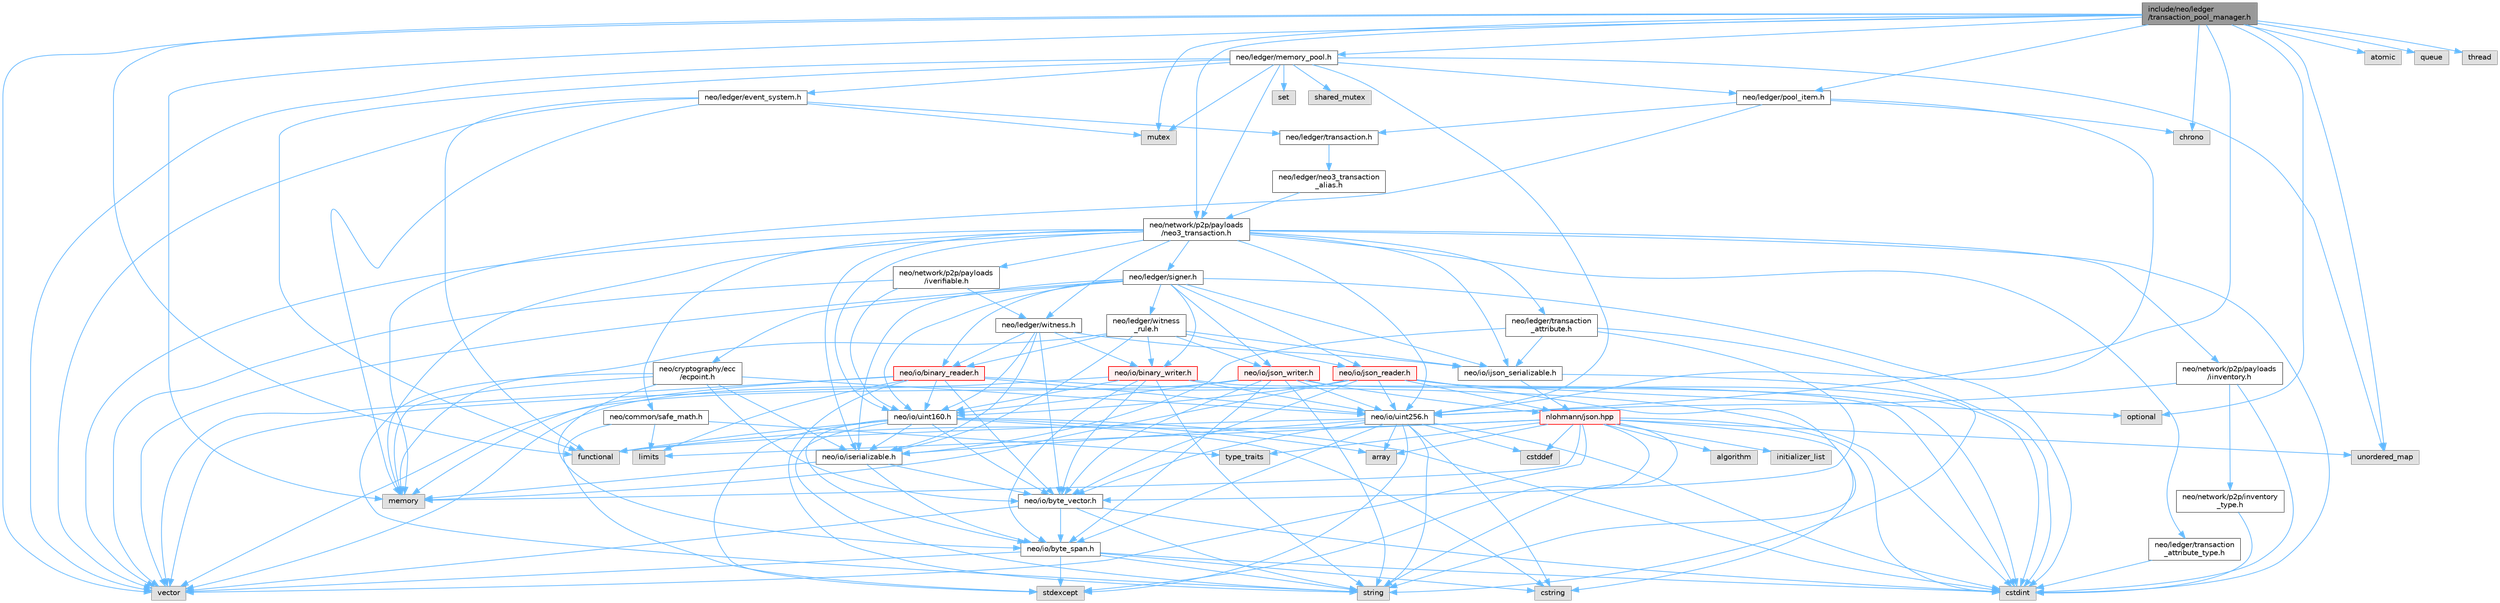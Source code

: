 digraph "include/neo/ledger/transaction_pool_manager.h"
{
 // LATEX_PDF_SIZE
  bgcolor="transparent";
  edge [fontname=Helvetica,fontsize=10,labelfontname=Helvetica,labelfontsize=10];
  node [fontname=Helvetica,fontsize=10,shape=box,height=0.2,width=0.4];
  Node1 [id="Node000001",label="include/neo/ledger\l/transaction_pool_manager.h",height=0.2,width=0.4,color="gray40", fillcolor="grey60", style="filled", fontcolor="black",tooltip=" "];
  Node1 -> Node2 [id="edge1_Node000001_Node000002",color="steelblue1",style="solid",tooltip=" "];
  Node2 [id="Node000002",label="neo/io/uint256.h",height=0.2,width=0.4,color="grey40", fillcolor="white", style="filled",URL="$uint256_8h.html",tooltip=" "];
  Node2 -> Node3 [id="edge2_Node000002_Node000003",color="steelblue1",style="solid",tooltip=" "];
  Node3 [id="Node000003",label="neo/io/byte_span.h",height=0.2,width=0.4,color="grey40", fillcolor="white", style="filled",URL="$io_2byte__span_8h.html",tooltip=" "];
  Node3 -> Node4 [id="edge3_Node000003_Node000004",color="steelblue1",style="solid",tooltip=" "];
  Node4 [id="Node000004",label="cstdint",height=0.2,width=0.4,color="grey60", fillcolor="#E0E0E0", style="filled",tooltip=" "];
  Node3 -> Node5 [id="edge4_Node000003_Node000005",color="steelblue1",style="solid",tooltip=" "];
  Node5 [id="Node000005",label="cstring",height=0.2,width=0.4,color="grey60", fillcolor="#E0E0E0", style="filled",tooltip=" "];
  Node3 -> Node6 [id="edge5_Node000003_Node000006",color="steelblue1",style="solid",tooltip=" "];
  Node6 [id="Node000006",label="stdexcept",height=0.2,width=0.4,color="grey60", fillcolor="#E0E0E0", style="filled",tooltip=" "];
  Node3 -> Node7 [id="edge6_Node000003_Node000007",color="steelblue1",style="solid",tooltip=" "];
  Node7 [id="Node000007",label="string",height=0.2,width=0.4,color="grey60", fillcolor="#E0E0E0", style="filled",tooltip=" "];
  Node3 -> Node8 [id="edge7_Node000003_Node000008",color="steelblue1",style="solid",tooltip=" "];
  Node8 [id="Node000008",label="vector",height=0.2,width=0.4,color="grey60", fillcolor="#E0E0E0", style="filled",tooltip=" "];
  Node2 -> Node9 [id="edge8_Node000002_Node000009",color="steelblue1",style="solid",tooltip=" "];
  Node9 [id="Node000009",label="neo/io/byte_vector.h",height=0.2,width=0.4,color="grey40", fillcolor="white", style="filled",URL="$io_2byte__vector_8h.html",tooltip=" "];
  Node9 -> Node3 [id="edge9_Node000009_Node000003",color="steelblue1",style="solid",tooltip=" "];
  Node9 -> Node4 [id="edge10_Node000009_Node000004",color="steelblue1",style="solid",tooltip=" "];
  Node9 -> Node7 [id="edge11_Node000009_Node000007",color="steelblue1",style="solid",tooltip=" "];
  Node9 -> Node8 [id="edge12_Node000009_Node000008",color="steelblue1",style="solid",tooltip=" "];
  Node2 -> Node10 [id="edge13_Node000002_Node000010",color="steelblue1",style="solid",tooltip=" "];
  Node10 [id="Node000010",label="neo/io/iserializable.h",height=0.2,width=0.4,color="grey40", fillcolor="white", style="filled",URL="$iserializable_8h.html",tooltip=" "];
  Node10 -> Node3 [id="edge14_Node000010_Node000003",color="steelblue1",style="solid",tooltip=" "];
  Node10 -> Node9 [id="edge15_Node000010_Node000009",color="steelblue1",style="solid",tooltip=" "];
  Node10 -> Node11 [id="edge16_Node000010_Node000011",color="steelblue1",style="solid",tooltip=" "];
  Node11 [id="Node000011",label="memory",height=0.2,width=0.4,color="grey60", fillcolor="#E0E0E0", style="filled",tooltip=" "];
  Node2 -> Node12 [id="edge17_Node000002_Node000012",color="steelblue1",style="solid",tooltip=" "];
  Node12 [id="Node000012",label="array",height=0.2,width=0.4,color="grey60", fillcolor="#E0E0E0", style="filled",tooltip=" "];
  Node2 -> Node13 [id="edge18_Node000002_Node000013",color="steelblue1",style="solid",tooltip=" "];
  Node13 [id="Node000013",label="cstddef",height=0.2,width=0.4,color="grey60", fillcolor="#E0E0E0", style="filled",tooltip=" "];
  Node2 -> Node4 [id="edge19_Node000002_Node000004",color="steelblue1",style="solid",tooltip=" "];
  Node2 -> Node5 [id="edge20_Node000002_Node000005",color="steelblue1",style="solid",tooltip=" "];
  Node2 -> Node14 [id="edge21_Node000002_Node000014",color="steelblue1",style="solid",tooltip=" "];
  Node14 [id="Node000014",label="functional",height=0.2,width=0.4,color="grey60", fillcolor="#E0E0E0", style="filled",tooltip=" "];
  Node2 -> Node6 [id="edge22_Node000002_Node000006",color="steelblue1",style="solid",tooltip=" "];
  Node2 -> Node7 [id="edge23_Node000002_Node000007",color="steelblue1",style="solid",tooltip=" "];
  Node1 -> Node15 [id="edge24_Node000001_Node000015",color="steelblue1",style="solid",tooltip=" "];
  Node15 [id="Node000015",label="neo/ledger/memory_pool.h",height=0.2,width=0.4,color="grey40", fillcolor="white", style="filled",URL="$ledger_2memory__pool_8h.html",tooltip=" "];
  Node15 -> Node2 [id="edge25_Node000015_Node000002",color="steelblue1",style="solid",tooltip=" "];
  Node15 -> Node16 [id="edge26_Node000015_Node000016",color="steelblue1",style="solid",tooltip=" "];
  Node16 [id="Node000016",label="neo/ledger/event_system.h",height=0.2,width=0.4,color="grey40", fillcolor="white", style="filled",URL="$event__system_8h.html",tooltip=" "];
  Node16 -> Node14 [id="edge27_Node000016_Node000014",color="steelblue1",style="solid",tooltip=" "];
  Node16 -> Node11 [id="edge28_Node000016_Node000011",color="steelblue1",style="solid",tooltip=" "];
  Node16 -> Node17 [id="edge29_Node000016_Node000017",color="steelblue1",style="solid",tooltip=" "];
  Node17 [id="Node000017",label="mutex",height=0.2,width=0.4,color="grey60", fillcolor="#E0E0E0", style="filled",tooltip=" "];
  Node16 -> Node8 [id="edge30_Node000016_Node000008",color="steelblue1",style="solid",tooltip=" "];
  Node16 -> Node18 [id="edge31_Node000016_Node000018",color="steelblue1",style="solid",tooltip=" "];
  Node18 [id="Node000018",label="neo/ledger/transaction.h",height=0.2,width=0.4,color="grey40", fillcolor="white", style="filled",URL="$ledger_2transaction_8h.html",tooltip=" "];
  Node18 -> Node19 [id="edge32_Node000018_Node000019",color="steelblue1",style="solid",tooltip=" "];
  Node19 [id="Node000019",label="neo/ledger/neo3_transaction\l_alias.h",height=0.2,width=0.4,color="grey40", fillcolor="white", style="filled",URL="$neo3__transaction__alias_8h.html",tooltip=" "];
  Node19 -> Node20 [id="edge33_Node000019_Node000020",color="steelblue1",style="solid",tooltip=" "];
  Node20 [id="Node000020",label="neo/network/p2p/payloads\l/neo3_transaction.h",height=0.2,width=0.4,color="grey40", fillcolor="white", style="filled",URL="$neo3__transaction_8h.html",tooltip=" "];
  Node20 -> Node21 [id="edge34_Node000020_Node000021",color="steelblue1",style="solid",tooltip=" "];
  Node21 [id="Node000021",label="neo/common/safe_math.h",height=0.2,width=0.4,color="grey40", fillcolor="white", style="filled",URL="$safe__math_8h.html",tooltip=" "];
  Node21 -> Node22 [id="edge35_Node000021_Node000022",color="steelblue1",style="solid",tooltip=" "];
  Node22 [id="Node000022",label="limits",height=0.2,width=0.4,color="grey60", fillcolor="#E0E0E0", style="filled",tooltip=" "];
  Node21 -> Node6 [id="edge36_Node000021_Node000006",color="steelblue1",style="solid",tooltip=" "];
  Node21 -> Node23 [id="edge37_Node000021_Node000023",color="steelblue1",style="solid",tooltip=" "];
  Node23 [id="Node000023",label="type_traits",height=0.2,width=0.4,color="grey60", fillcolor="#E0E0E0", style="filled",tooltip=" "];
  Node20 -> Node24 [id="edge38_Node000020_Node000024",color="steelblue1",style="solid",tooltip=" "];
  Node24 [id="Node000024",label="neo/io/ijson_serializable.h",height=0.2,width=0.4,color="grey40", fillcolor="white", style="filled",URL="$ijson__serializable_8h.html",tooltip=" "];
  Node24 -> Node25 [id="edge39_Node000024_Node000025",color="steelblue1",style="solid",tooltip=" "];
  Node25 [id="Node000025",label="nlohmann/json.hpp",height=0.2,width=0.4,color="red", fillcolor="#FFF0F0", style="filled",URL="$json_8hpp.html",tooltip=" "];
  Node25 -> Node26 [id="edge40_Node000025_Node000026",color="steelblue1",style="solid",tooltip=" "];
  Node26 [id="Node000026",label="algorithm",height=0.2,width=0.4,color="grey60", fillcolor="#E0E0E0", style="filled",tooltip=" "];
  Node25 -> Node13 [id="edge41_Node000025_Node000013",color="steelblue1",style="solid",tooltip=" "];
  Node25 -> Node14 [id="edge42_Node000025_Node000014",color="steelblue1",style="solid",tooltip=" "];
  Node25 -> Node27 [id="edge43_Node000025_Node000027",color="steelblue1",style="solid",tooltip=" "];
  Node27 [id="Node000027",label="initializer_list",height=0.2,width=0.4,color="grey60", fillcolor="#E0E0E0", style="filled",tooltip=" "];
  Node25 -> Node11 [id="edge44_Node000025_Node000011",color="steelblue1",style="solid",tooltip=" "];
  Node25 -> Node7 [id="edge45_Node000025_Node000007",color="steelblue1",style="solid",tooltip=" "];
  Node25 -> Node8 [id="edge46_Node000025_Node000008",color="steelblue1",style="solid",tooltip=" "];
  Node25 -> Node12 [id="edge47_Node000025_Node000012",color="steelblue1",style="solid",tooltip=" "];
  Node25 -> Node23 [id="edge48_Node000025_Node000023",color="steelblue1",style="solid",tooltip=" "];
  Node25 -> Node34 [id="edge49_Node000025_Node000034",color="steelblue1",style="solid",tooltip=" "];
  Node34 [id="Node000034",label="unordered_map",height=0.2,width=0.4,color="grey60", fillcolor="#E0E0E0", style="filled",tooltip=" "];
  Node25 -> Node6 [id="edge50_Node000025_Node000006",color="steelblue1",style="solid",tooltip=" "];
  Node25 -> Node4 [id="edge51_Node000025_Node000004",color="steelblue1",style="solid",tooltip=" "];
  Node25 -> Node22 [id="edge52_Node000025_Node000022",color="steelblue1",style="solid",tooltip=" "];
  Node25 -> Node5 [id="edge53_Node000025_Node000005",color="steelblue1",style="solid",tooltip=" "];
  Node24 -> Node7 [id="edge54_Node000024_Node000007",color="steelblue1",style="solid",tooltip=" "];
  Node20 -> Node10 [id="edge55_Node000020_Node000010",color="steelblue1",style="solid",tooltip=" "];
  Node20 -> Node49 [id="edge56_Node000020_Node000049",color="steelblue1",style="solid",tooltip=" "];
  Node49 [id="Node000049",label="neo/io/uint160.h",height=0.2,width=0.4,color="grey40", fillcolor="white", style="filled",URL="$uint160_8h.html",tooltip=" "];
  Node49 -> Node3 [id="edge57_Node000049_Node000003",color="steelblue1",style="solid",tooltip=" "];
  Node49 -> Node9 [id="edge58_Node000049_Node000009",color="steelblue1",style="solid",tooltip=" "];
  Node49 -> Node10 [id="edge59_Node000049_Node000010",color="steelblue1",style="solid",tooltip=" "];
  Node49 -> Node12 [id="edge60_Node000049_Node000012",color="steelblue1",style="solid",tooltip=" "];
  Node49 -> Node4 [id="edge61_Node000049_Node000004",color="steelblue1",style="solid",tooltip=" "];
  Node49 -> Node5 [id="edge62_Node000049_Node000005",color="steelblue1",style="solid",tooltip=" "];
  Node49 -> Node14 [id="edge63_Node000049_Node000014",color="steelblue1",style="solid",tooltip=" "];
  Node49 -> Node6 [id="edge64_Node000049_Node000006",color="steelblue1",style="solid",tooltip=" "];
  Node49 -> Node7 [id="edge65_Node000049_Node000007",color="steelblue1",style="solid",tooltip=" "];
  Node20 -> Node2 [id="edge66_Node000020_Node000002",color="steelblue1",style="solid",tooltip=" "];
  Node20 -> Node50 [id="edge67_Node000020_Node000050",color="steelblue1",style="solid",tooltip=" "];
  Node50 [id="Node000050",label="neo/ledger/signer.h",height=0.2,width=0.4,color="grey40", fillcolor="white", style="filled",URL="$signer_8h.html",tooltip=" "];
  Node50 -> Node51 [id="edge68_Node000050_Node000051",color="steelblue1",style="solid",tooltip=" "];
  Node51 [id="Node000051",label="neo/cryptography/ecc\l/ecpoint.h",height=0.2,width=0.4,color="grey40", fillcolor="white", style="filled",URL="$ecpoint_8h.html",tooltip=" "];
  Node51 -> Node3 [id="edge69_Node000051_Node000003",color="steelblue1",style="solid",tooltip=" "];
  Node51 -> Node9 [id="edge70_Node000051_Node000009",color="steelblue1",style="solid",tooltip=" "];
  Node51 -> Node10 [id="edge71_Node000051_Node000010",color="steelblue1",style="solid",tooltip=" "];
  Node51 -> Node2 [id="edge72_Node000051_Node000002",color="steelblue1",style="solid",tooltip=" "];
  Node51 -> Node11 [id="edge73_Node000051_Node000011",color="steelblue1",style="solid",tooltip=" "];
  Node51 -> Node7 [id="edge74_Node000051_Node000007",color="steelblue1",style="solid",tooltip=" "];
  Node50 -> Node52 [id="edge75_Node000050_Node000052",color="steelblue1",style="solid",tooltip=" "];
  Node52 [id="Node000052",label="neo/io/binary_reader.h",height=0.2,width=0.4,color="red", fillcolor="#FFF0F0", style="filled",URL="$binary__reader_8h.html",tooltip=" "];
  Node52 -> Node9 [id="edge76_Node000052_Node000009",color="steelblue1",style="solid",tooltip=" "];
  Node52 -> Node49 [id="edge77_Node000052_Node000049",color="steelblue1",style="solid",tooltip=" "];
  Node52 -> Node2 [id="edge78_Node000052_Node000002",color="steelblue1",style="solid",tooltip=" "];
  Node52 -> Node4 [id="edge79_Node000052_Node000004",color="steelblue1",style="solid",tooltip=" "];
  Node52 -> Node22 [id="edge80_Node000052_Node000022",color="steelblue1",style="solid",tooltip=" "];
  Node52 -> Node11 [id="edge81_Node000052_Node000011",color="steelblue1",style="solid",tooltip=" "];
  Node52 -> Node7 [id="edge82_Node000052_Node000007",color="steelblue1",style="solid",tooltip=" "];
  Node52 -> Node8 [id="edge83_Node000052_Node000008",color="steelblue1",style="solid",tooltip=" "];
  Node50 -> Node55 [id="edge84_Node000050_Node000055",color="steelblue1",style="solid",tooltip=" "];
  Node55 [id="Node000055",label="neo/io/binary_writer.h",height=0.2,width=0.4,color="red", fillcolor="#FFF0F0", style="filled",URL="$binary__writer_8h.html",tooltip=" "];
  Node55 -> Node3 [id="edge85_Node000055_Node000003",color="steelblue1",style="solid",tooltip=" "];
  Node55 -> Node9 [id="edge86_Node000055_Node000009",color="steelblue1",style="solid",tooltip=" "];
  Node55 -> Node49 [id="edge87_Node000055_Node000049",color="steelblue1",style="solid",tooltip=" "];
  Node55 -> Node2 [id="edge88_Node000055_Node000002",color="steelblue1",style="solid",tooltip=" "];
  Node55 -> Node4 [id="edge89_Node000055_Node000004",color="steelblue1",style="solid",tooltip=" "];
  Node55 -> Node7 [id="edge90_Node000055_Node000007",color="steelblue1",style="solid",tooltip=" "];
  Node55 -> Node8 [id="edge91_Node000055_Node000008",color="steelblue1",style="solid",tooltip=" "];
  Node50 -> Node24 [id="edge92_Node000050_Node000024",color="steelblue1",style="solid",tooltip=" "];
  Node50 -> Node10 [id="edge93_Node000050_Node000010",color="steelblue1",style="solid",tooltip=" "];
  Node50 -> Node56 [id="edge94_Node000050_Node000056",color="steelblue1",style="solid",tooltip=" "];
  Node56 [id="Node000056",label="neo/io/json_reader.h",height=0.2,width=0.4,color="red", fillcolor="#FFF0F0", style="filled",URL="$json__reader_8h.html",tooltip=" "];
  Node56 -> Node9 [id="edge95_Node000056_Node000009",color="steelblue1",style="solid",tooltip=" "];
  Node56 -> Node49 [id="edge96_Node000056_Node000049",color="steelblue1",style="solid",tooltip=" "];
  Node56 -> Node2 [id="edge97_Node000056_Node000002",color="steelblue1",style="solid",tooltip=" "];
  Node56 -> Node4 [id="edge98_Node000056_Node000004",color="steelblue1",style="solid",tooltip=" "];
  Node56 -> Node11 [id="edge99_Node000056_Node000011",color="steelblue1",style="solid",tooltip=" "];
  Node56 -> Node25 [id="edge100_Node000056_Node000025",color="steelblue1",style="solid",tooltip=" "];
  Node56 -> Node57 [id="edge101_Node000056_Node000057",color="steelblue1",style="solid",tooltip=" "];
  Node57 [id="Node000057",label="optional",height=0.2,width=0.4,color="grey60", fillcolor="#E0E0E0", style="filled",tooltip=" "];
  Node56 -> Node7 [id="edge102_Node000056_Node000007",color="steelblue1",style="solid",tooltip=" "];
  Node56 -> Node8 [id="edge103_Node000056_Node000008",color="steelblue1",style="solid",tooltip=" "];
  Node50 -> Node58 [id="edge104_Node000050_Node000058",color="steelblue1",style="solid",tooltip=" "];
  Node58 [id="Node000058",label="neo/io/json_writer.h",height=0.2,width=0.4,color="red", fillcolor="#FFF0F0", style="filled",URL="$json__writer_8h.html",tooltip=" "];
  Node58 -> Node3 [id="edge105_Node000058_Node000003",color="steelblue1",style="solid",tooltip=" "];
  Node58 -> Node9 [id="edge106_Node000058_Node000009",color="steelblue1",style="solid",tooltip=" "];
  Node58 -> Node49 [id="edge107_Node000058_Node000049",color="steelblue1",style="solid",tooltip=" "];
  Node58 -> Node2 [id="edge108_Node000058_Node000002",color="steelblue1",style="solid",tooltip=" "];
  Node58 -> Node4 [id="edge109_Node000058_Node000004",color="steelblue1",style="solid",tooltip=" "];
  Node58 -> Node25 [id="edge110_Node000058_Node000025",color="steelblue1",style="solid",tooltip=" "];
  Node58 -> Node7 [id="edge111_Node000058_Node000007",color="steelblue1",style="solid",tooltip=" "];
  Node58 -> Node8 [id="edge112_Node000058_Node000008",color="steelblue1",style="solid",tooltip=" "];
  Node50 -> Node49 [id="edge113_Node000050_Node000049",color="steelblue1",style="solid",tooltip=" "];
  Node50 -> Node59 [id="edge114_Node000050_Node000059",color="steelblue1",style="solid",tooltip=" "];
  Node59 [id="Node000059",label="neo/ledger/witness\l_rule.h",height=0.2,width=0.4,color="grey40", fillcolor="white", style="filled",URL="$witness__rule_8h.html",tooltip=" "];
  Node59 -> Node52 [id="edge115_Node000059_Node000052",color="steelblue1",style="solid",tooltip=" "];
  Node59 -> Node55 [id="edge116_Node000059_Node000055",color="steelblue1",style="solid",tooltip=" "];
  Node59 -> Node24 [id="edge117_Node000059_Node000024",color="steelblue1",style="solid",tooltip=" "];
  Node59 -> Node10 [id="edge118_Node000059_Node000010",color="steelblue1",style="solid",tooltip=" "];
  Node59 -> Node56 [id="edge119_Node000059_Node000056",color="steelblue1",style="solid",tooltip=" "];
  Node59 -> Node58 [id="edge120_Node000059_Node000058",color="steelblue1",style="solid",tooltip=" "];
  Node59 -> Node11 [id="edge121_Node000059_Node000011",color="steelblue1",style="solid",tooltip=" "];
  Node50 -> Node4 [id="edge122_Node000050_Node000004",color="steelblue1",style="solid",tooltip=" "];
  Node50 -> Node8 [id="edge123_Node000050_Node000008",color="steelblue1",style="solid",tooltip=" "];
  Node20 -> Node60 [id="edge124_Node000020_Node000060",color="steelblue1",style="solid",tooltip=" "];
  Node60 [id="Node000060",label="neo/ledger/transaction\l_attribute.h",height=0.2,width=0.4,color="grey40", fillcolor="white", style="filled",URL="$transaction__attribute_8h.html",tooltip=" "];
  Node60 -> Node9 [id="edge125_Node000060_Node000009",color="steelblue1",style="solid",tooltip=" "];
  Node60 -> Node24 [id="edge126_Node000060_Node000024",color="steelblue1",style="solid",tooltip=" "];
  Node60 -> Node10 [id="edge127_Node000060_Node000010",color="steelblue1",style="solid",tooltip=" "];
  Node60 -> Node4 [id="edge128_Node000060_Node000004",color="steelblue1",style="solid",tooltip=" "];
  Node20 -> Node61 [id="edge129_Node000020_Node000061",color="steelblue1",style="solid",tooltip=" "];
  Node61 [id="Node000061",label="neo/ledger/transaction\l_attribute_type.h",height=0.2,width=0.4,color="grey40", fillcolor="white", style="filled",URL="$transaction__attribute__type_8h.html",tooltip=" "];
  Node61 -> Node4 [id="edge130_Node000061_Node000004",color="steelblue1",style="solid",tooltip=" "];
  Node20 -> Node62 [id="edge131_Node000020_Node000062",color="steelblue1",style="solid",tooltip=" "];
  Node62 [id="Node000062",label="neo/ledger/witness.h",height=0.2,width=0.4,color="grey40", fillcolor="white", style="filled",URL="$ledger_2witness_8h.html",tooltip=" "];
  Node62 -> Node52 [id="edge132_Node000062_Node000052",color="steelblue1",style="solid",tooltip=" "];
  Node62 -> Node55 [id="edge133_Node000062_Node000055",color="steelblue1",style="solid",tooltip=" "];
  Node62 -> Node9 [id="edge134_Node000062_Node000009",color="steelblue1",style="solid",tooltip=" "];
  Node62 -> Node24 [id="edge135_Node000062_Node000024",color="steelblue1",style="solid",tooltip=" "];
  Node62 -> Node10 [id="edge136_Node000062_Node000010",color="steelblue1",style="solid",tooltip=" "];
  Node62 -> Node49 [id="edge137_Node000062_Node000049",color="steelblue1",style="solid",tooltip=" "];
  Node20 -> Node63 [id="edge138_Node000020_Node000063",color="steelblue1",style="solid",tooltip=" "];
  Node63 [id="Node000063",label="neo/network/p2p/payloads\l/iinventory.h",height=0.2,width=0.4,color="grey40", fillcolor="white", style="filled",URL="$payloads_2iinventory_8h.html",tooltip=" "];
  Node63 -> Node2 [id="edge139_Node000063_Node000002",color="steelblue1",style="solid",tooltip=" "];
  Node63 -> Node64 [id="edge140_Node000063_Node000064",color="steelblue1",style="solid",tooltip=" "];
  Node64 [id="Node000064",label="neo/network/p2p/inventory\l_type.h",height=0.2,width=0.4,color="grey40", fillcolor="white", style="filled",URL="$p2p_2inventory__type_8h.html",tooltip=" "];
  Node64 -> Node4 [id="edge141_Node000064_Node000004",color="steelblue1",style="solid",tooltip=" "];
  Node63 -> Node4 [id="edge142_Node000063_Node000004",color="steelblue1",style="solid",tooltip=" "];
  Node20 -> Node65 [id="edge143_Node000020_Node000065",color="steelblue1",style="solid",tooltip=" "];
  Node65 [id="Node000065",label="neo/network/p2p/payloads\l/iverifiable.h",height=0.2,width=0.4,color="grey40", fillcolor="white", style="filled",URL="$iverifiable_8h.html",tooltip=" "];
  Node65 -> Node49 [id="edge144_Node000065_Node000049",color="steelblue1",style="solid",tooltip=" "];
  Node65 -> Node62 [id="edge145_Node000065_Node000062",color="steelblue1",style="solid",tooltip=" "];
  Node65 -> Node8 [id="edge146_Node000065_Node000008",color="steelblue1",style="solid",tooltip=" "];
  Node20 -> Node4 [id="edge147_Node000020_Node000004",color="steelblue1",style="solid",tooltip=" "];
  Node20 -> Node11 [id="edge148_Node000020_Node000011",color="steelblue1",style="solid",tooltip=" "];
  Node20 -> Node8 [id="edge149_Node000020_Node000008",color="steelblue1",style="solid",tooltip=" "];
  Node15 -> Node66 [id="edge150_Node000015_Node000066",color="steelblue1",style="solid",tooltip=" "];
  Node66 [id="Node000066",label="neo/ledger/pool_item.h",height=0.2,width=0.4,color="grey40", fillcolor="white", style="filled",URL="$pool__item_8h.html",tooltip=" "];
  Node66 -> Node2 [id="edge151_Node000066_Node000002",color="steelblue1",style="solid",tooltip=" "];
  Node66 -> Node18 [id="edge152_Node000066_Node000018",color="steelblue1",style="solid",tooltip=" "];
  Node66 -> Node67 [id="edge153_Node000066_Node000067",color="steelblue1",style="solid",tooltip=" "];
  Node67 [id="Node000067",label="chrono",height=0.2,width=0.4,color="grey60", fillcolor="#E0E0E0", style="filled",tooltip=" "];
  Node66 -> Node11 [id="edge154_Node000066_Node000011",color="steelblue1",style="solid",tooltip=" "];
  Node15 -> Node20 [id="edge155_Node000015_Node000020",color="steelblue1",style="solid",tooltip=" "];
  Node15 -> Node14 [id="edge156_Node000015_Node000014",color="steelblue1",style="solid",tooltip=" "];
  Node15 -> Node17 [id="edge157_Node000015_Node000017",color="steelblue1",style="solid",tooltip=" "];
  Node15 -> Node68 [id="edge158_Node000015_Node000068",color="steelblue1",style="solid",tooltip=" "];
  Node68 [id="Node000068",label="set",height=0.2,width=0.4,color="grey60", fillcolor="#E0E0E0", style="filled",tooltip=" "];
  Node15 -> Node69 [id="edge159_Node000015_Node000069",color="steelblue1",style="solid",tooltip=" "];
  Node69 [id="Node000069",label="shared_mutex",height=0.2,width=0.4,color="grey60", fillcolor="#E0E0E0", style="filled",tooltip=" "];
  Node15 -> Node34 [id="edge160_Node000015_Node000034",color="steelblue1",style="solid",tooltip=" "];
  Node15 -> Node8 [id="edge161_Node000015_Node000008",color="steelblue1",style="solid",tooltip=" "];
  Node1 -> Node66 [id="edge162_Node000001_Node000066",color="steelblue1",style="solid",tooltip=" "];
  Node1 -> Node20 [id="edge163_Node000001_Node000020",color="steelblue1",style="solid",tooltip=" "];
  Node1 -> Node70 [id="edge164_Node000001_Node000070",color="steelblue1",style="solid",tooltip=" "];
  Node70 [id="Node000070",label="atomic",height=0.2,width=0.4,color="grey60", fillcolor="#E0E0E0", style="filled",tooltip=" "];
  Node1 -> Node67 [id="edge165_Node000001_Node000067",color="steelblue1",style="solid",tooltip=" "];
  Node1 -> Node14 [id="edge166_Node000001_Node000014",color="steelblue1",style="solid",tooltip=" "];
  Node1 -> Node11 [id="edge167_Node000001_Node000011",color="steelblue1",style="solid",tooltip=" "];
  Node1 -> Node17 [id="edge168_Node000001_Node000017",color="steelblue1",style="solid",tooltip=" "];
  Node1 -> Node57 [id="edge169_Node000001_Node000057",color="steelblue1",style="solid",tooltip=" "];
  Node1 -> Node71 [id="edge170_Node000001_Node000071",color="steelblue1",style="solid",tooltip=" "];
  Node71 [id="Node000071",label="queue",height=0.2,width=0.4,color="grey60", fillcolor="#E0E0E0", style="filled",tooltip=" "];
  Node1 -> Node72 [id="edge171_Node000001_Node000072",color="steelblue1",style="solid",tooltip=" "];
  Node72 [id="Node000072",label="thread",height=0.2,width=0.4,color="grey60", fillcolor="#E0E0E0", style="filled",tooltip=" "];
  Node1 -> Node34 [id="edge172_Node000001_Node000034",color="steelblue1",style="solid",tooltip=" "];
  Node1 -> Node8 [id="edge173_Node000001_Node000008",color="steelblue1",style="solid",tooltip=" "];
}
